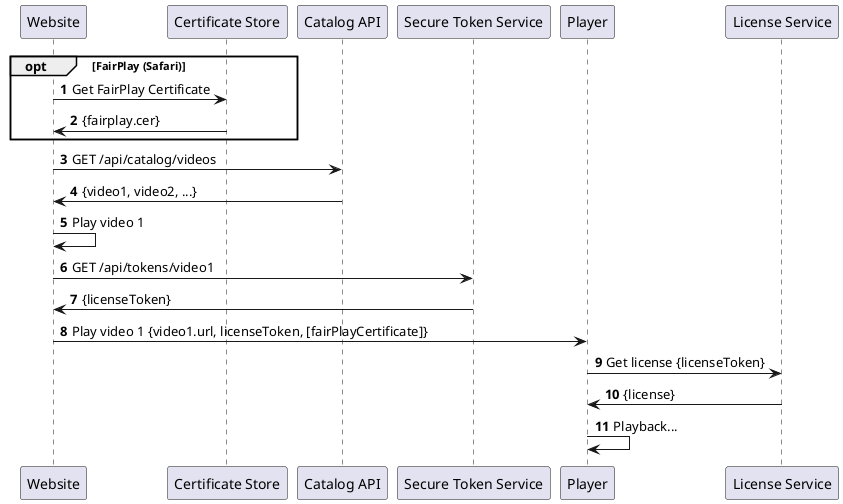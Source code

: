 @startuml
autonumber
opt FairPlay (Safari)
    Website -> "Certificate Store": Get FairPlay Certificate
    Website <- "Certificate Store": {fairplay.cer}
end
Website -> "Catalog API": GET /api/catalog/videos
Website <- "Catalog API": {video1, video2, ...}
Website -> Website: Play video 1
Website -> "Secure Token Service": GET /api/tokens/video1
Website <- "Secure Token Service": {licenseToken}
Website -> Player: Play video 1 {video1.url, licenseToken, [fairPlayCertificate]}
Player -> "License Service": Get license {licenseToken}
Player <- "License Service": {license}
Player -> Player: Playback...
@enduml